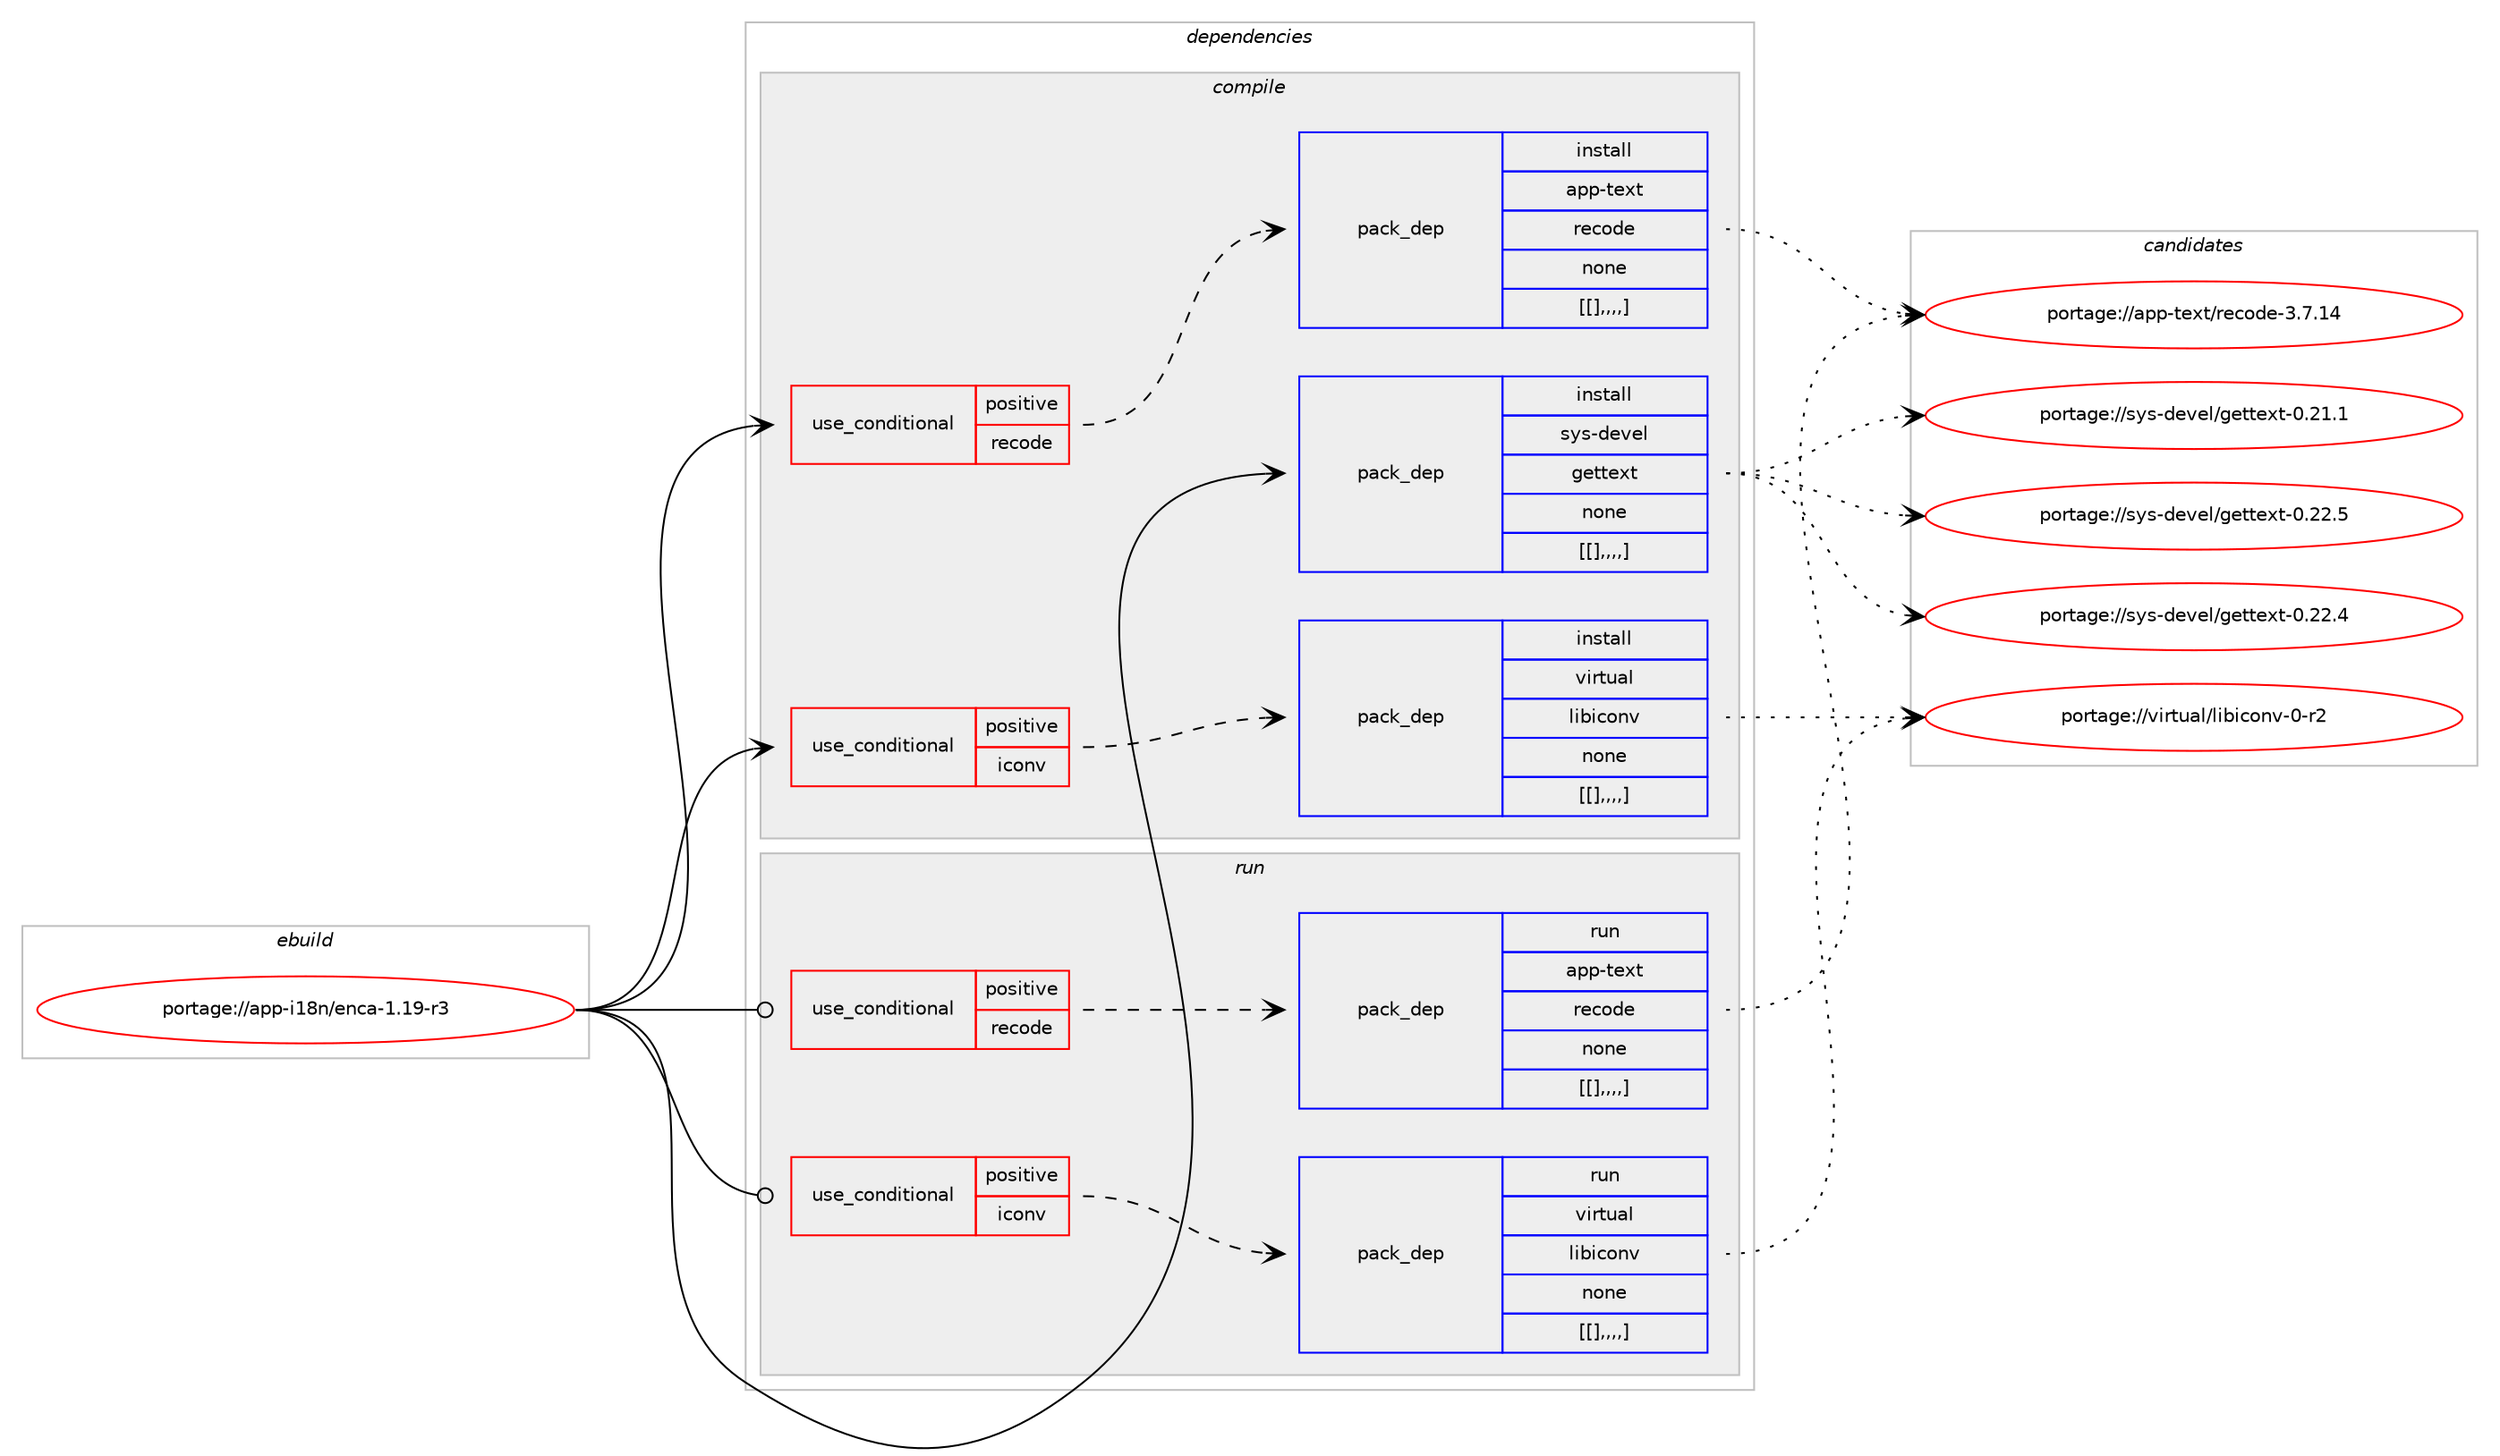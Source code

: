 digraph prolog {

# *************
# Graph options
# *************

newrank=true;
concentrate=true;
compound=true;
graph [rankdir=LR,fontname=Helvetica,fontsize=10,ranksep=1.5];#, ranksep=2.5, nodesep=0.2];
edge  [arrowhead=vee];
node  [fontname=Helvetica,fontsize=10];

# **********
# The ebuild
# **********

subgraph cluster_leftcol {
color=gray;
label=<<i>ebuild</i>>;
id [label="portage://app-i18n/enca-1.19-r3", color=red, width=4, href="../app-i18n/enca-1.19-r3.svg"];
}

# ****************
# The dependencies
# ****************

subgraph cluster_midcol {
color=gray;
label=<<i>dependencies</i>>;
subgraph cluster_compile {
fillcolor="#eeeeee";
style=filled;
label=<<i>compile</i>>;
subgraph cond10940 {
dependency36806 [label=<<TABLE BORDER="0" CELLBORDER="1" CELLSPACING="0" CELLPADDING="4"><TR><TD ROWSPAN="3" CELLPADDING="10">use_conditional</TD></TR><TR><TD>positive</TD></TR><TR><TD>iconv</TD></TR></TABLE>>, shape=none, color=red];
subgraph pack25493 {
dependency36807 [label=<<TABLE BORDER="0" CELLBORDER="1" CELLSPACING="0" CELLPADDING="4" WIDTH="220"><TR><TD ROWSPAN="6" CELLPADDING="30">pack_dep</TD></TR><TR><TD WIDTH="110">install</TD></TR><TR><TD>virtual</TD></TR><TR><TD>libiconv</TD></TR><TR><TD>none</TD></TR><TR><TD>[[],,,,]</TD></TR></TABLE>>, shape=none, color=blue];
}
dependency36806:e -> dependency36807:w [weight=20,style="dashed",arrowhead="vee"];
}
id:e -> dependency36806:w [weight=20,style="solid",arrowhead="vee"];
subgraph cond10941 {
dependency36808 [label=<<TABLE BORDER="0" CELLBORDER="1" CELLSPACING="0" CELLPADDING="4"><TR><TD ROWSPAN="3" CELLPADDING="10">use_conditional</TD></TR><TR><TD>positive</TD></TR><TR><TD>recode</TD></TR></TABLE>>, shape=none, color=red];
subgraph pack25494 {
dependency36809 [label=<<TABLE BORDER="0" CELLBORDER="1" CELLSPACING="0" CELLPADDING="4" WIDTH="220"><TR><TD ROWSPAN="6" CELLPADDING="30">pack_dep</TD></TR><TR><TD WIDTH="110">install</TD></TR><TR><TD>app-text</TD></TR><TR><TD>recode</TD></TR><TR><TD>none</TD></TR><TR><TD>[[],,,,]</TD></TR></TABLE>>, shape=none, color=blue];
}
dependency36808:e -> dependency36809:w [weight=20,style="dashed",arrowhead="vee"];
}
id:e -> dependency36808:w [weight=20,style="solid",arrowhead="vee"];
subgraph pack25495 {
dependency36810 [label=<<TABLE BORDER="0" CELLBORDER="1" CELLSPACING="0" CELLPADDING="4" WIDTH="220"><TR><TD ROWSPAN="6" CELLPADDING="30">pack_dep</TD></TR><TR><TD WIDTH="110">install</TD></TR><TR><TD>sys-devel</TD></TR><TR><TD>gettext</TD></TR><TR><TD>none</TD></TR><TR><TD>[[],,,,]</TD></TR></TABLE>>, shape=none, color=blue];
}
id:e -> dependency36810:w [weight=20,style="solid",arrowhead="vee"];
}
subgraph cluster_compileandrun {
fillcolor="#eeeeee";
style=filled;
label=<<i>compile and run</i>>;
}
subgraph cluster_run {
fillcolor="#eeeeee";
style=filled;
label=<<i>run</i>>;
subgraph cond10942 {
dependency36811 [label=<<TABLE BORDER="0" CELLBORDER="1" CELLSPACING="0" CELLPADDING="4"><TR><TD ROWSPAN="3" CELLPADDING="10">use_conditional</TD></TR><TR><TD>positive</TD></TR><TR><TD>iconv</TD></TR></TABLE>>, shape=none, color=red];
subgraph pack25496 {
dependency36812 [label=<<TABLE BORDER="0" CELLBORDER="1" CELLSPACING="0" CELLPADDING="4" WIDTH="220"><TR><TD ROWSPAN="6" CELLPADDING="30">pack_dep</TD></TR><TR><TD WIDTH="110">run</TD></TR><TR><TD>virtual</TD></TR><TR><TD>libiconv</TD></TR><TR><TD>none</TD></TR><TR><TD>[[],,,,]</TD></TR></TABLE>>, shape=none, color=blue];
}
dependency36811:e -> dependency36812:w [weight=20,style="dashed",arrowhead="vee"];
}
id:e -> dependency36811:w [weight=20,style="solid",arrowhead="odot"];
subgraph cond10943 {
dependency36813 [label=<<TABLE BORDER="0" CELLBORDER="1" CELLSPACING="0" CELLPADDING="4"><TR><TD ROWSPAN="3" CELLPADDING="10">use_conditional</TD></TR><TR><TD>positive</TD></TR><TR><TD>recode</TD></TR></TABLE>>, shape=none, color=red];
subgraph pack25497 {
dependency36814 [label=<<TABLE BORDER="0" CELLBORDER="1" CELLSPACING="0" CELLPADDING="4" WIDTH="220"><TR><TD ROWSPAN="6" CELLPADDING="30">pack_dep</TD></TR><TR><TD WIDTH="110">run</TD></TR><TR><TD>app-text</TD></TR><TR><TD>recode</TD></TR><TR><TD>none</TD></TR><TR><TD>[[],,,,]</TD></TR></TABLE>>, shape=none, color=blue];
}
dependency36813:e -> dependency36814:w [weight=20,style="dashed",arrowhead="vee"];
}
id:e -> dependency36813:w [weight=20,style="solid",arrowhead="odot"];
}
}

# **************
# The candidates
# **************

subgraph cluster_choices {
rank=same;
color=gray;
label=<<i>candidates</i>>;

subgraph choice25493 {
color=black;
nodesep=1;
choice1181051141161179710847108105981059911111011845484511450 [label="portage://virtual/libiconv-0-r2", color=red, width=4,href="../virtual/libiconv-0-r2.svg"];
dependency36807:e -> choice1181051141161179710847108105981059911111011845484511450:w [style=dotted,weight="100"];
}
subgraph choice25494 {
color=black;
nodesep=1;
choice9711211245116101120116471141019911110010145514655464952 [label="portage://app-text/recode-3.7.14", color=red, width=4,href="../app-text/recode-3.7.14.svg"];
dependency36809:e -> choice9711211245116101120116471141019911110010145514655464952:w [style=dotted,weight="100"];
}
subgraph choice25495 {
color=black;
nodesep=1;
choice115121115451001011181011084710310111611610112011645484650504653 [label="portage://sys-devel/gettext-0.22.5", color=red, width=4,href="../sys-devel/gettext-0.22.5.svg"];
choice115121115451001011181011084710310111611610112011645484650504652 [label="portage://sys-devel/gettext-0.22.4", color=red, width=4,href="../sys-devel/gettext-0.22.4.svg"];
choice115121115451001011181011084710310111611610112011645484650494649 [label="portage://sys-devel/gettext-0.21.1", color=red, width=4,href="../sys-devel/gettext-0.21.1.svg"];
dependency36810:e -> choice115121115451001011181011084710310111611610112011645484650504653:w [style=dotted,weight="100"];
dependency36810:e -> choice115121115451001011181011084710310111611610112011645484650504652:w [style=dotted,weight="100"];
dependency36810:e -> choice115121115451001011181011084710310111611610112011645484650494649:w [style=dotted,weight="100"];
}
subgraph choice25496 {
color=black;
nodesep=1;
choice1181051141161179710847108105981059911111011845484511450 [label="portage://virtual/libiconv-0-r2", color=red, width=4,href="../virtual/libiconv-0-r2.svg"];
dependency36812:e -> choice1181051141161179710847108105981059911111011845484511450:w [style=dotted,weight="100"];
}
subgraph choice25497 {
color=black;
nodesep=1;
choice9711211245116101120116471141019911110010145514655464952 [label="portage://app-text/recode-3.7.14", color=red, width=4,href="../app-text/recode-3.7.14.svg"];
dependency36814:e -> choice9711211245116101120116471141019911110010145514655464952:w [style=dotted,weight="100"];
}
}

}
